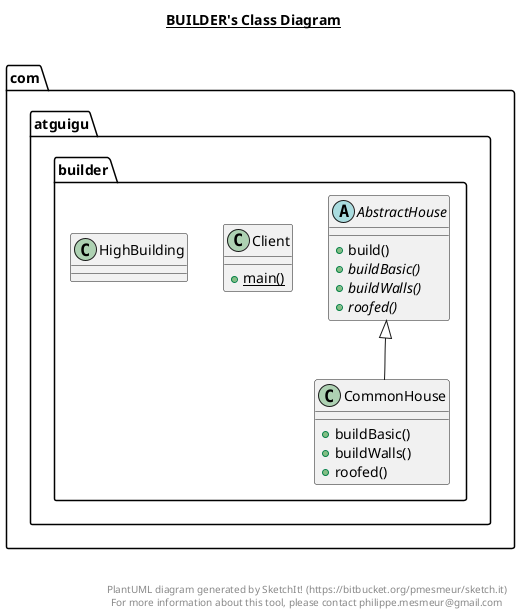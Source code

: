 @startuml

title __BUILDER's Class Diagram__\n

  namespace com.atguigu.builder {
    abstract class com.atguigu.builder.AbstractHouse {
        + build()
        {abstract} + buildBasic()
        {abstract} + buildWalls()
        {abstract} + roofed()
    }
  }
  

  namespace com.atguigu.builder {
    class com.atguigu.builder.Client {
        {static} + main()
    }
  }
  

  namespace com.atguigu.builder {
    class com.atguigu.builder.CommonHouse {
        + buildBasic()
        + buildWalls()
        + roofed()
    }
  }
  

  namespace com.atguigu.builder {
    class com.atguigu.builder.HighBuilding {
    }
  }
  

  com.atguigu.builder.CommonHouse -up-|> com.atguigu.builder.AbstractHouse


right footer


PlantUML diagram generated by SketchIt! (https://bitbucket.org/pmesmeur/sketch.it)
For more information about this tool, please contact philippe.mesmeur@gmail.com
endfooter

@enduml
